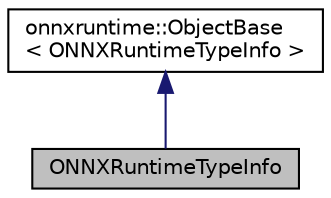 digraph "ONNXRuntimeTypeInfo"
{
  edge [fontname="Helvetica",fontsize="10",labelfontname="Helvetica",labelfontsize="10"];
  node [fontname="Helvetica",fontsize="10",shape=record];
  Node0 [label="ONNXRuntimeTypeInfo",height=0.2,width=0.4,color="black", fillcolor="grey75", style="filled", fontcolor="black"];
  Node1 -> Node0 [dir="back",color="midnightblue",fontsize="10",style="solid",fontname="Helvetica"];
  Node1 [label="onnxruntime::ObjectBase\l\< ONNXRuntimeTypeInfo \>",height=0.2,width=0.4,color="black", fillcolor="white", style="filled",URL="$classonnxruntime_1_1ObjectBase.html"];
}
